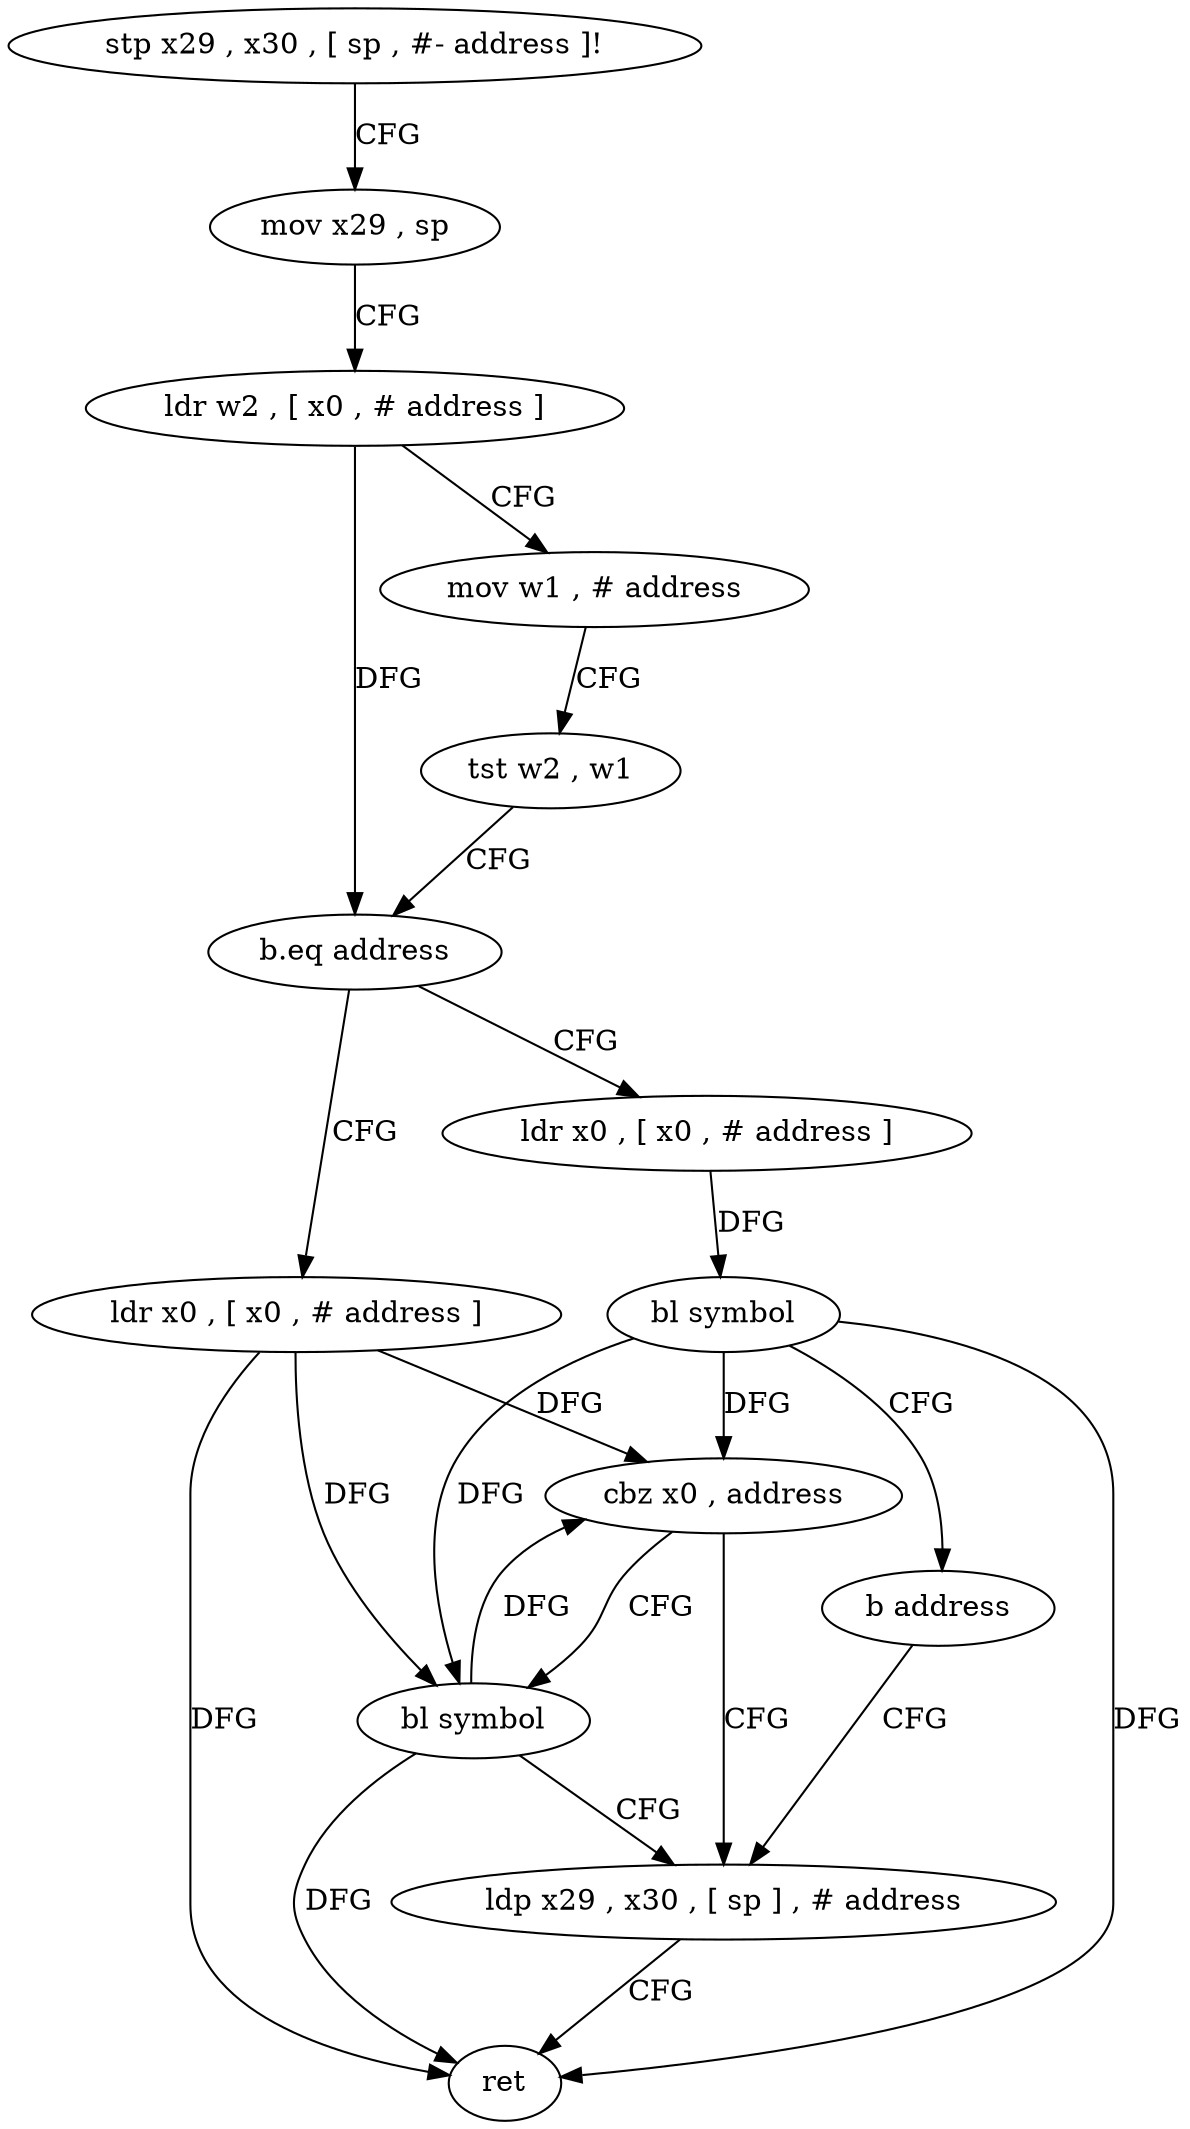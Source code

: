 digraph "func" {
"4273644" [label = "stp x29 , x30 , [ sp , #- address ]!" ]
"4273648" [label = "mov x29 , sp" ]
"4273652" [label = "ldr w2 , [ x0 , # address ]" ]
"4273656" [label = "mov w1 , # address" ]
"4273660" [label = "tst w2 , w1" ]
"4273664" [label = "b.eq address" ]
"4273688" [label = "ldr x0 , [ x0 , # address ]" ]
"4273668" [label = "ldr x0 , [ x0 , # address ]" ]
"4273692" [label = "bl symbol" ]
"4273696" [label = "b address" ]
"4273680" [label = "ldp x29 , x30 , [ sp ] , # address" ]
"4273672" [label = "cbz x0 , address" ]
"4273676" [label = "bl symbol" ]
"4273684" [label = "ret" ]
"4273644" -> "4273648" [ label = "CFG" ]
"4273648" -> "4273652" [ label = "CFG" ]
"4273652" -> "4273656" [ label = "CFG" ]
"4273652" -> "4273664" [ label = "DFG" ]
"4273656" -> "4273660" [ label = "CFG" ]
"4273660" -> "4273664" [ label = "CFG" ]
"4273664" -> "4273688" [ label = "CFG" ]
"4273664" -> "4273668" [ label = "CFG" ]
"4273688" -> "4273692" [ label = "DFG" ]
"4273668" -> "4273672" [ label = "DFG" ]
"4273668" -> "4273684" [ label = "DFG" ]
"4273668" -> "4273676" [ label = "DFG" ]
"4273692" -> "4273696" [ label = "CFG" ]
"4273692" -> "4273672" [ label = "DFG" ]
"4273692" -> "4273684" [ label = "DFG" ]
"4273692" -> "4273676" [ label = "DFG" ]
"4273696" -> "4273680" [ label = "CFG" ]
"4273680" -> "4273684" [ label = "CFG" ]
"4273672" -> "4273680" [ label = "CFG" ]
"4273672" -> "4273676" [ label = "CFG" ]
"4273676" -> "4273680" [ label = "CFG" ]
"4273676" -> "4273672" [ label = "DFG" ]
"4273676" -> "4273684" [ label = "DFG" ]
}

